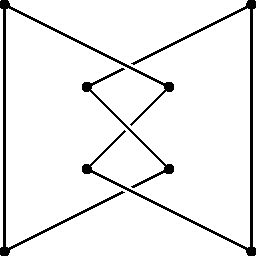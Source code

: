 
// Size of the output.
size(128);

// Solid pen and dashed pen.
pen bpen = black+linewidth(0.7pt);
pen wpen = white+linewidth(3pt);

pair A1 = (0, 3);
pair A2 = (1, 2);
pair A3 = (1, 1);
pair A4 = (0, 0);
pair B1 = (3, 3);
pair B2 = (2, 2);
pair B3 = (2, 1);
pair B4 = (3, 0);

real r = 0.05;

draw(B1--A2, bpen);
draw(A1--B2, wpen);
draw(A1--B2, bpen);
draw(B2--A3, bpen);
draw(A2--B3, wpen);
draw(A2--B3, bpen);
draw(B3--A4, bpen);
draw(A3--B4, wpen);
draw(A3--B4, bpen);
draw(A1--A4, bpen);
draw(B1--B4, bpen);

filldraw(circle(A1, r), black, black);
filldraw(circle(A2, r), black, black);
filldraw(circle(A3, r), black, black);
filldraw(circle(A4, r), black, black);
filldraw(circle(B1, r), black, black);
filldraw(circle(B2, r), black, black);
filldraw(circle(B3, r), black, black);
filldraw(circle(B4, r), black, black);
